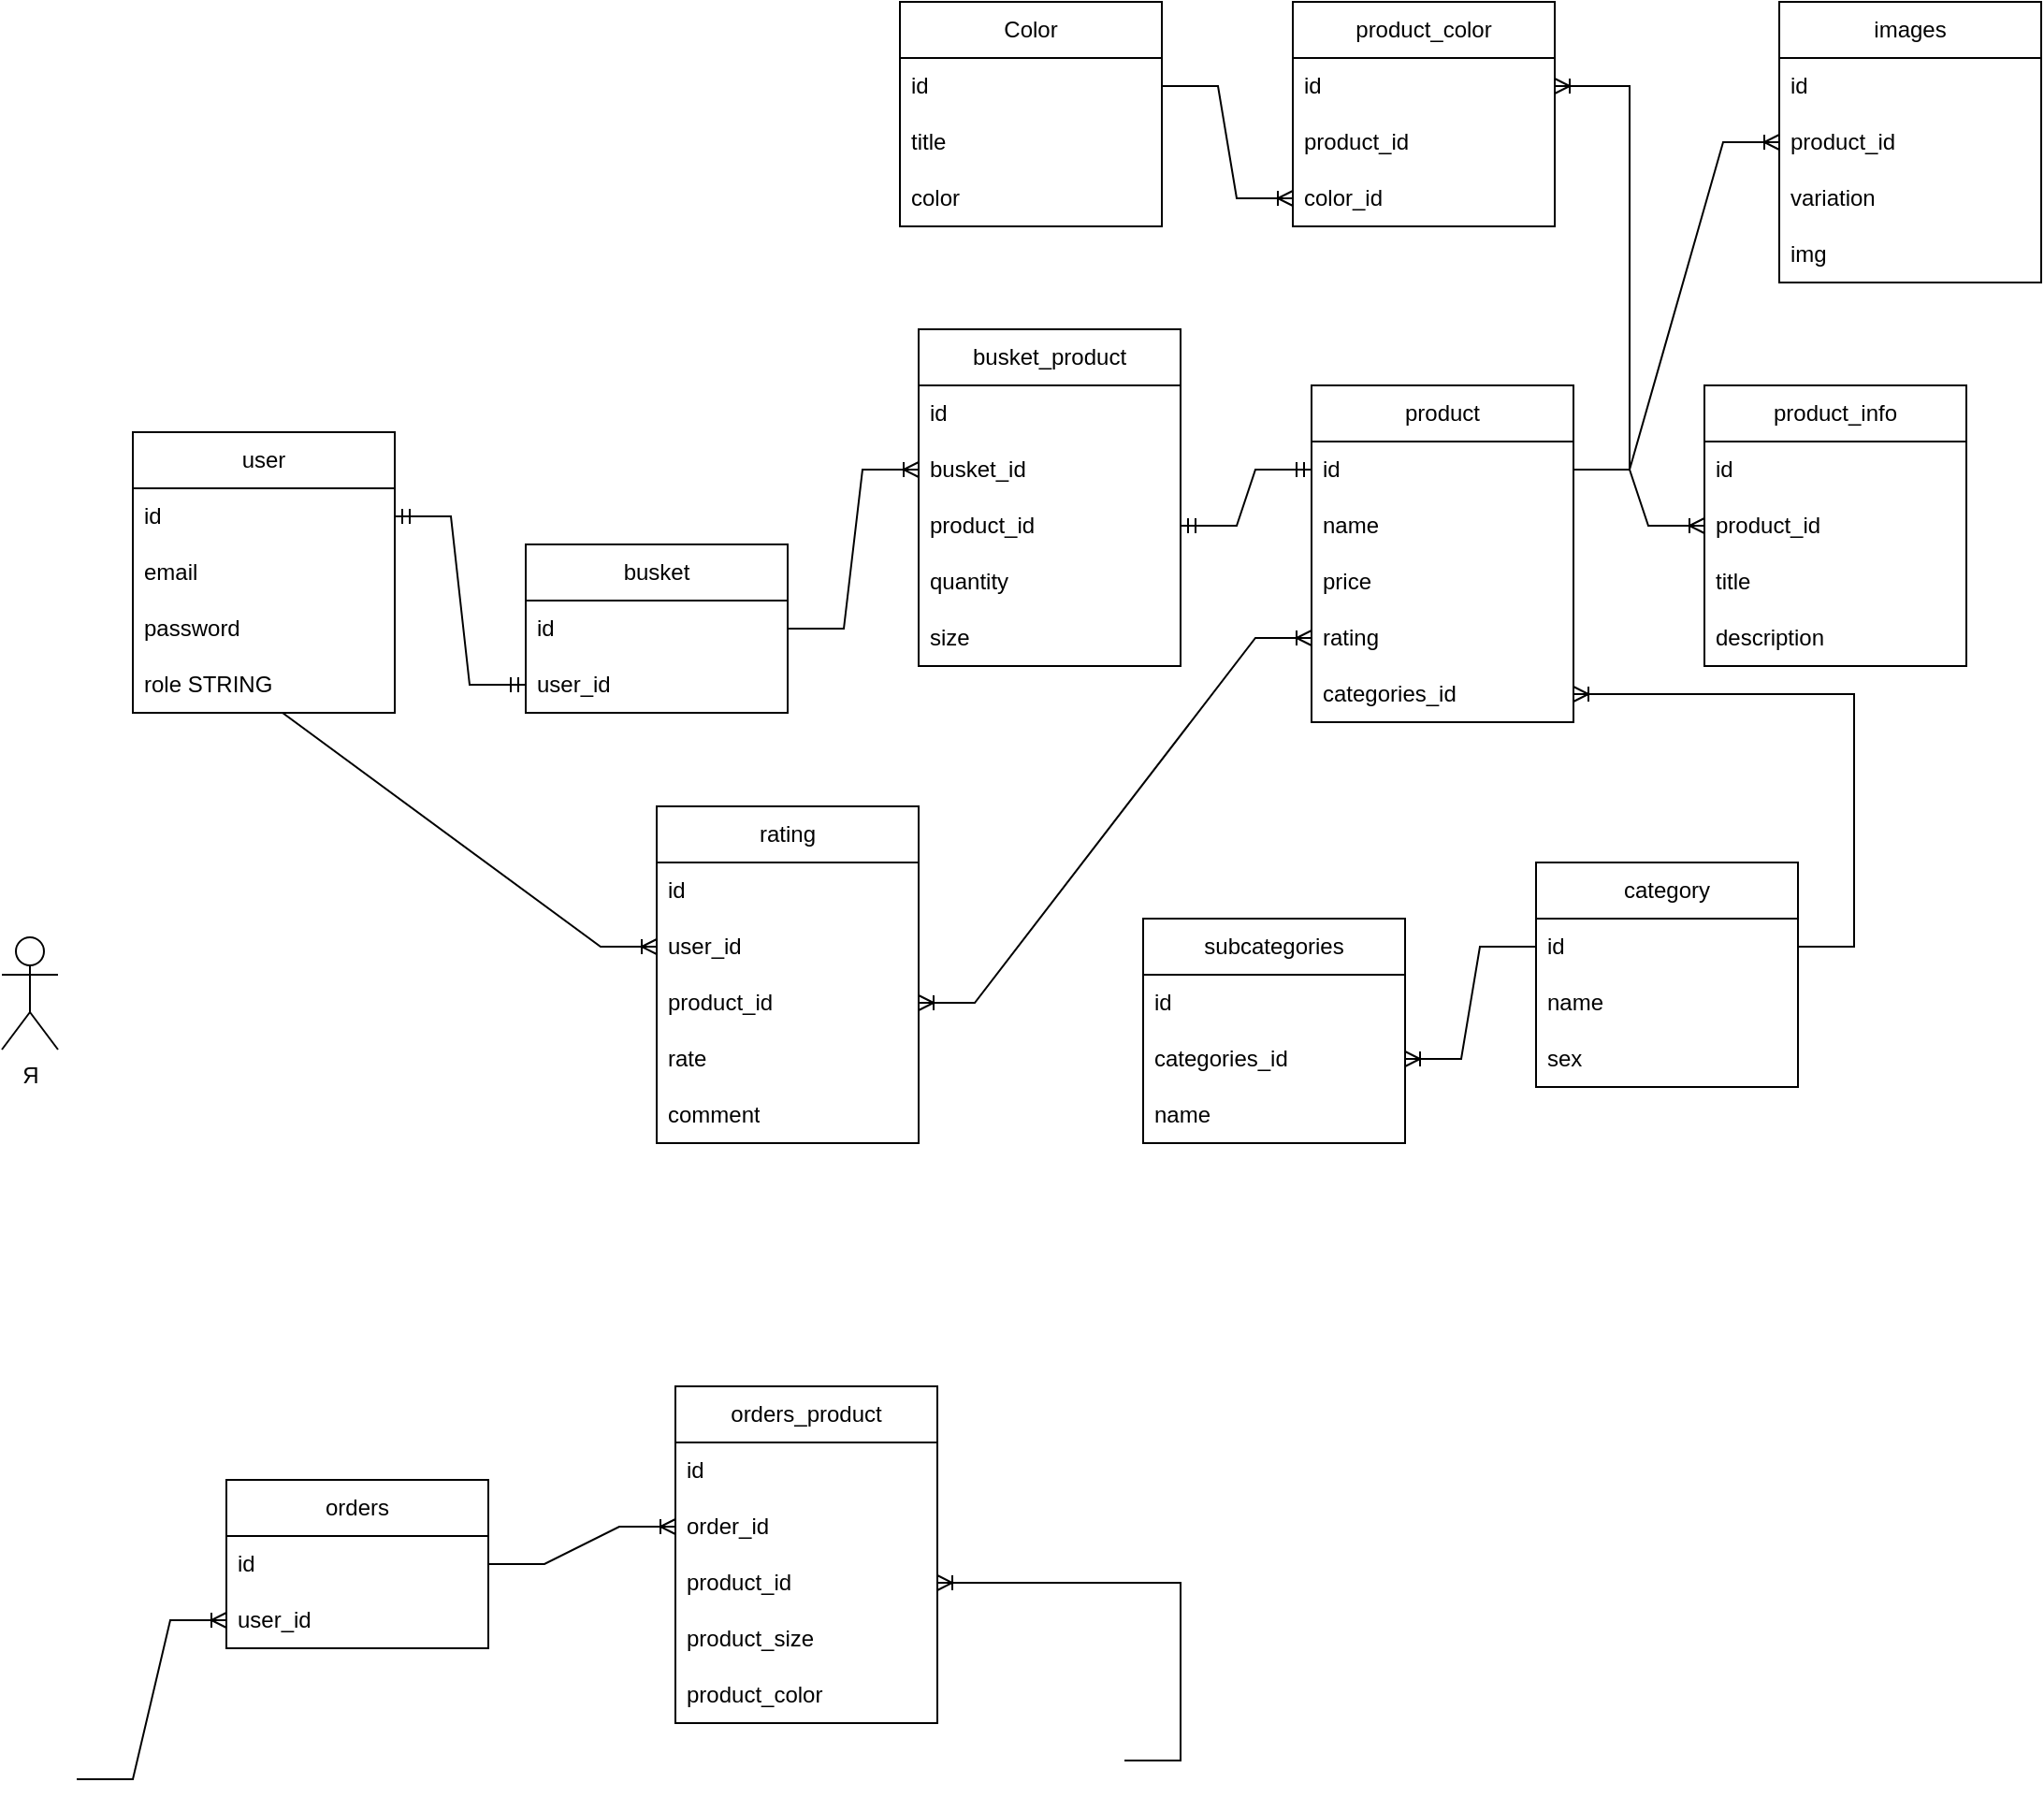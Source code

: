 <mxfile version="22.1.11" type="device">
  <diagram name="Сторінка-1" id="YkCIXC7knHmluyiYkISt">
    <mxGraphModel dx="1434" dy="780" grid="1" gridSize="10" guides="1" tooltips="1" connect="1" arrows="1" fold="1" page="1" pageScale="1" pageWidth="827" pageHeight="1169" math="0" shadow="0">
      <root>
        <mxCell id="0" />
        <mxCell id="1" parent="0" />
        <mxCell id="5MWL0-nEI8ZgV904CVtz-1" value="user" style="swimlane;fontStyle=0;childLayout=stackLayout;horizontal=1;startSize=30;horizontalStack=0;resizeParent=1;resizeParentMax=0;resizeLast=0;collapsible=1;marginBottom=0;whiteSpace=wrap;html=1;" parent="1" vertex="1">
          <mxGeometry x="340" y="300" width="140" height="150" as="geometry" />
        </mxCell>
        <mxCell id="5MWL0-nEI8ZgV904CVtz-2" value="id" style="text;strokeColor=none;fillColor=none;align=left;verticalAlign=middle;spacingLeft=4;spacingRight=4;overflow=hidden;points=[[0,0.5],[1,0.5]];portConstraint=eastwest;rotatable=0;whiteSpace=wrap;html=1;" parent="5MWL0-nEI8ZgV904CVtz-1" vertex="1">
          <mxGeometry y="30" width="140" height="30" as="geometry" />
        </mxCell>
        <mxCell id="5MWL0-nEI8ZgV904CVtz-3" value="email" style="text;strokeColor=none;fillColor=none;align=left;verticalAlign=middle;spacingLeft=4;spacingRight=4;overflow=hidden;points=[[0,0.5],[1,0.5]];portConstraint=eastwest;rotatable=0;whiteSpace=wrap;html=1;" parent="5MWL0-nEI8ZgV904CVtz-1" vertex="1">
          <mxGeometry y="60" width="140" height="30" as="geometry" />
        </mxCell>
        <mxCell id="5MWL0-nEI8ZgV904CVtz-4" value="password" style="text;strokeColor=none;fillColor=none;align=left;verticalAlign=middle;spacingLeft=4;spacingRight=4;overflow=hidden;points=[[0,0.5],[1,0.5]];portConstraint=eastwest;rotatable=0;whiteSpace=wrap;html=1;" parent="5MWL0-nEI8ZgV904CVtz-1" vertex="1">
          <mxGeometry y="90" width="140" height="30" as="geometry" />
        </mxCell>
        <mxCell id="5MWL0-nEI8ZgV904CVtz-5" value="role STRING" style="text;strokeColor=none;fillColor=none;align=left;verticalAlign=middle;spacingLeft=4;spacingRight=4;overflow=hidden;points=[[0,0.5],[1,0.5]];portConstraint=eastwest;rotatable=0;whiteSpace=wrap;html=1;" parent="5MWL0-nEI8ZgV904CVtz-1" vertex="1">
          <mxGeometry y="120" width="140" height="30" as="geometry" />
        </mxCell>
        <mxCell id="5MWL0-nEI8ZgV904CVtz-6" value="busket" style="swimlane;fontStyle=0;childLayout=stackLayout;horizontal=1;startSize=30;horizontalStack=0;resizeParent=1;resizeParentMax=0;resizeLast=0;collapsible=1;marginBottom=0;whiteSpace=wrap;html=1;" parent="1" vertex="1">
          <mxGeometry x="550" y="360" width="140" height="90" as="geometry" />
        </mxCell>
        <mxCell id="5MWL0-nEI8ZgV904CVtz-7" value="id" style="text;strokeColor=none;fillColor=none;align=left;verticalAlign=middle;spacingLeft=4;spacingRight=4;overflow=hidden;points=[[0,0.5],[1,0.5]];portConstraint=eastwest;rotatable=0;whiteSpace=wrap;html=1;" parent="5MWL0-nEI8ZgV904CVtz-6" vertex="1">
          <mxGeometry y="30" width="140" height="30" as="geometry" />
        </mxCell>
        <mxCell id="5MWL0-nEI8ZgV904CVtz-8" value="user_id" style="text;strokeColor=none;fillColor=none;align=left;verticalAlign=middle;spacingLeft=4;spacingRight=4;overflow=hidden;points=[[0,0.5],[1,0.5]];portConstraint=eastwest;rotatable=0;whiteSpace=wrap;html=1;" parent="5MWL0-nEI8ZgV904CVtz-6" vertex="1">
          <mxGeometry y="60" width="140" height="30" as="geometry" />
        </mxCell>
        <mxCell id="5MWL0-nEI8ZgV904CVtz-11" value="" style="edgeStyle=entityRelationEdgeStyle;fontSize=12;html=1;endArrow=ERmandOne;startArrow=ERmandOne;rounded=0;" parent="1" source="5MWL0-nEI8ZgV904CVtz-2" target="5MWL0-nEI8ZgV904CVtz-8" edge="1">
          <mxGeometry width="100" height="100" relative="1" as="geometry">
            <mxPoint x="540" y="630" as="sourcePoint" />
            <mxPoint x="640" y="530" as="targetPoint" />
          </mxGeometry>
        </mxCell>
        <mxCell id="5MWL0-nEI8ZgV904CVtz-12" value="product" style="swimlane;fontStyle=0;childLayout=stackLayout;horizontal=1;startSize=30;horizontalStack=0;resizeParent=1;resizeParentMax=0;resizeLast=0;collapsible=1;marginBottom=0;whiteSpace=wrap;html=1;" parent="1" vertex="1">
          <mxGeometry x="970" y="275" width="140" height="180" as="geometry" />
        </mxCell>
        <mxCell id="5MWL0-nEI8ZgV904CVtz-13" value="id" style="text;strokeColor=none;fillColor=none;align=left;verticalAlign=middle;spacingLeft=4;spacingRight=4;overflow=hidden;points=[[0,0.5],[1,0.5]];portConstraint=eastwest;rotatable=0;whiteSpace=wrap;html=1;" parent="5MWL0-nEI8ZgV904CVtz-12" vertex="1">
          <mxGeometry y="30" width="140" height="30" as="geometry" />
        </mxCell>
        <mxCell id="5MWL0-nEI8ZgV904CVtz-14" value="name" style="text;strokeColor=none;fillColor=none;align=left;verticalAlign=middle;spacingLeft=4;spacingRight=4;overflow=hidden;points=[[0,0.5],[1,0.5]];portConstraint=eastwest;rotatable=0;whiteSpace=wrap;html=1;" parent="5MWL0-nEI8ZgV904CVtz-12" vertex="1">
          <mxGeometry y="60" width="140" height="30" as="geometry" />
        </mxCell>
        <mxCell id="5MWL0-nEI8ZgV904CVtz-15" value="price" style="text;strokeColor=none;fillColor=none;align=left;verticalAlign=middle;spacingLeft=4;spacingRight=4;overflow=hidden;points=[[0,0.5],[1,0.5]];portConstraint=eastwest;rotatable=0;whiteSpace=wrap;html=1;" parent="5MWL0-nEI8ZgV904CVtz-12" vertex="1">
          <mxGeometry y="90" width="140" height="30" as="geometry" />
        </mxCell>
        <mxCell id="5MWL0-nEI8ZgV904CVtz-16" value="rating" style="text;strokeColor=none;fillColor=none;align=left;verticalAlign=middle;spacingLeft=4;spacingRight=4;overflow=hidden;points=[[0,0.5],[1,0.5]];portConstraint=eastwest;rotatable=0;whiteSpace=wrap;html=1;" parent="5MWL0-nEI8ZgV904CVtz-12" vertex="1">
          <mxGeometry y="120" width="140" height="30" as="geometry" />
        </mxCell>
        <mxCell id="5MWL0-nEI8ZgV904CVtz-18" value="categories_id" style="text;strokeColor=none;fillColor=none;align=left;verticalAlign=middle;spacingLeft=4;spacingRight=4;overflow=hidden;points=[[0,0.5],[1,0.5]];portConstraint=eastwest;rotatable=0;whiteSpace=wrap;html=1;" parent="5MWL0-nEI8ZgV904CVtz-12" vertex="1">
          <mxGeometry y="150" width="140" height="30" as="geometry" />
        </mxCell>
        <mxCell id="5MWL0-nEI8ZgV904CVtz-20" value="category" style="swimlane;fontStyle=0;childLayout=stackLayout;horizontal=1;startSize=30;horizontalStack=0;resizeParent=1;resizeParentMax=0;resizeLast=0;collapsible=1;marginBottom=0;whiteSpace=wrap;html=1;" parent="1" vertex="1">
          <mxGeometry x="1090" y="530" width="140" height="120" as="geometry" />
        </mxCell>
        <mxCell id="5MWL0-nEI8ZgV904CVtz-21" value="id" style="text;strokeColor=none;fillColor=none;align=left;verticalAlign=middle;spacingLeft=4;spacingRight=4;overflow=hidden;points=[[0,0.5],[1,0.5]];portConstraint=eastwest;rotatable=0;whiteSpace=wrap;html=1;" parent="5MWL0-nEI8ZgV904CVtz-20" vertex="1">
          <mxGeometry y="30" width="140" height="30" as="geometry" />
        </mxCell>
        <mxCell id="5MWL0-nEI8ZgV904CVtz-22" value="name" style="text;strokeColor=none;fillColor=none;align=left;verticalAlign=middle;spacingLeft=4;spacingRight=4;overflow=hidden;points=[[0,0.5],[1,0.5]];portConstraint=eastwest;rotatable=0;whiteSpace=wrap;html=1;" parent="5MWL0-nEI8ZgV904CVtz-20" vertex="1">
          <mxGeometry y="60" width="140" height="30" as="geometry" />
        </mxCell>
        <mxCell id="mlr-rR-SufKsn7wQ95hr-1" value="sex" style="text;strokeColor=none;fillColor=none;align=left;verticalAlign=middle;spacingLeft=4;spacingRight=4;overflow=hidden;points=[[0,0.5],[1,0.5]];portConstraint=eastwest;rotatable=0;whiteSpace=wrap;html=1;" vertex="1" parent="5MWL0-nEI8ZgV904CVtz-20">
          <mxGeometry y="90" width="140" height="30" as="geometry" />
        </mxCell>
        <mxCell id="5MWL0-nEI8ZgV904CVtz-26" value="" style="edgeStyle=entityRelationEdgeStyle;fontSize=12;html=1;endArrow=ERoneToMany;rounded=0;" parent="1" source="5MWL0-nEI8ZgV904CVtz-21" target="5MWL0-nEI8ZgV904CVtz-18" edge="1">
          <mxGeometry width="100" height="100" relative="1" as="geometry">
            <mxPoint x="750" y="630" as="sourcePoint" />
            <mxPoint x="850" y="530" as="targetPoint" />
            <Array as="points">
              <mxPoint x="1160" y="785" />
              <mxPoint x="1190" y="540" />
              <mxPoint x="1090" y="540" />
              <mxPoint x="1120" y="540" />
              <mxPoint x="940" y="530" />
              <mxPoint x="1160" y="640" />
              <mxPoint x="1120" y="470" />
              <mxPoint x="1160" y="490" />
              <mxPoint x="1170" y="640" />
            </Array>
          </mxGeometry>
        </mxCell>
        <mxCell id="5MWL0-nEI8ZgV904CVtz-28" value="product_info" style="swimlane;fontStyle=0;childLayout=stackLayout;horizontal=1;startSize=30;horizontalStack=0;resizeParent=1;resizeParentMax=0;resizeLast=0;collapsible=1;marginBottom=0;whiteSpace=wrap;html=1;" parent="1" vertex="1">
          <mxGeometry x="1180" y="275" width="140" height="150" as="geometry" />
        </mxCell>
        <mxCell id="5MWL0-nEI8ZgV904CVtz-29" value="id" style="text;strokeColor=none;fillColor=none;align=left;verticalAlign=middle;spacingLeft=4;spacingRight=4;overflow=hidden;points=[[0,0.5],[1,0.5]];portConstraint=eastwest;rotatable=0;whiteSpace=wrap;html=1;" parent="5MWL0-nEI8ZgV904CVtz-28" vertex="1">
          <mxGeometry y="30" width="140" height="30" as="geometry" />
        </mxCell>
        <mxCell id="5MWL0-nEI8ZgV904CVtz-30" value="product_id" style="text;strokeColor=none;fillColor=none;align=left;verticalAlign=middle;spacingLeft=4;spacingRight=4;overflow=hidden;points=[[0,0.5],[1,0.5]];portConstraint=eastwest;rotatable=0;whiteSpace=wrap;html=1;" parent="5MWL0-nEI8ZgV904CVtz-28" vertex="1">
          <mxGeometry y="60" width="140" height="30" as="geometry" />
        </mxCell>
        <mxCell id="5MWL0-nEI8ZgV904CVtz-31" value="title" style="text;strokeColor=none;fillColor=none;align=left;verticalAlign=middle;spacingLeft=4;spacingRight=4;overflow=hidden;points=[[0,0.5],[1,0.5]];portConstraint=eastwest;rotatable=0;whiteSpace=wrap;html=1;" parent="5MWL0-nEI8ZgV904CVtz-28" vertex="1">
          <mxGeometry y="90" width="140" height="30" as="geometry" />
        </mxCell>
        <mxCell id="5MWL0-nEI8ZgV904CVtz-32" value="description" style="text;strokeColor=none;fillColor=none;align=left;verticalAlign=middle;spacingLeft=4;spacingRight=4;overflow=hidden;points=[[0,0.5],[1,0.5]];portConstraint=eastwest;rotatable=0;whiteSpace=wrap;html=1;" parent="5MWL0-nEI8ZgV904CVtz-28" vertex="1">
          <mxGeometry y="120" width="140" height="30" as="geometry" />
        </mxCell>
        <mxCell id="5MWL0-nEI8ZgV904CVtz-33" value="" style="edgeStyle=entityRelationEdgeStyle;fontSize=12;html=1;endArrow=ERoneToMany;rounded=0;" parent="1" source="5MWL0-nEI8ZgV904CVtz-13" target="5MWL0-nEI8ZgV904CVtz-30" edge="1">
          <mxGeometry width="100" height="100" relative="1" as="geometry">
            <mxPoint x="1280" y="710" as="sourcePoint" />
            <mxPoint x="1360" y="520" as="targetPoint" />
            <Array as="points">
              <mxPoint x="1560" y="810" />
              <mxPoint x="1560" y="665" />
              <mxPoint x="1520" y="495" />
              <mxPoint x="1560" y="515" />
              <mxPoint x="1570" y="665" />
            </Array>
          </mxGeometry>
        </mxCell>
        <mxCell id="5MWL0-nEI8ZgV904CVtz-34" value="busket_product" style="swimlane;fontStyle=0;childLayout=stackLayout;horizontal=1;startSize=30;horizontalStack=0;resizeParent=1;resizeParentMax=0;resizeLast=0;collapsible=1;marginBottom=0;whiteSpace=wrap;html=1;" parent="1" vertex="1">
          <mxGeometry x="760" y="245" width="140" height="180" as="geometry" />
        </mxCell>
        <mxCell id="5MWL0-nEI8ZgV904CVtz-35" value="id" style="text;strokeColor=none;fillColor=none;align=left;verticalAlign=middle;spacingLeft=4;spacingRight=4;overflow=hidden;points=[[0,0.5],[1,0.5]];portConstraint=eastwest;rotatable=0;whiteSpace=wrap;html=1;" parent="5MWL0-nEI8ZgV904CVtz-34" vertex="1">
          <mxGeometry y="30" width="140" height="30" as="geometry" />
        </mxCell>
        <mxCell id="5MWL0-nEI8ZgV904CVtz-36" value="busket_id" style="text;strokeColor=none;fillColor=none;align=left;verticalAlign=middle;spacingLeft=4;spacingRight=4;overflow=hidden;points=[[0,0.5],[1,0.5]];portConstraint=eastwest;rotatable=0;whiteSpace=wrap;html=1;" parent="5MWL0-nEI8ZgV904CVtz-34" vertex="1">
          <mxGeometry y="60" width="140" height="30" as="geometry" />
        </mxCell>
        <mxCell id="5MWL0-nEI8ZgV904CVtz-38" value="product_id" style="text;strokeColor=none;fillColor=none;align=left;verticalAlign=middle;spacingLeft=4;spacingRight=4;overflow=hidden;points=[[0,0.5],[1,0.5]];portConstraint=eastwest;rotatable=0;whiteSpace=wrap;html=1;" parent="5MWL0-nEI8ZgV904CVtz-34" vertex="1">
          <mxGeometry y="90" width="140" height="30" as="geometry" />
        </mxCell>
        <mxCell id="gnACn4G0oC28c5RjPpDY-5" value="quantity" style="text;strokeColor=none;fillColor=none;align=left;verticalAlign=middle;spacingLeft=4;spacingRight=4;overflow=hidden;points=[[0,0.5],[1,0.5]];portConstraint=eastwest;rotatable=0;whiteSpace=wrap;html=1;" parent="5MWL0-nEI8ZgV904CVtz-34" vertex="1">
          <mxGeometry y="120" width="140" height="30" as="geometry" />
        </mxCell>
        <mxCell id="mlr-rR-SufKsn7wQ95hr-2" value="size" style="text;strokeColor=none;fillColor=none;align=left;verticalAlign=middle;spacingLeft=4;spacingRight=4;overflow=hidden;points=[[0,0.5],[1,0.5]];portConstraint=eastwest;rotatable=0;whiteSpace=wrap;html=1;" vertex="1" parent="5MWL0-nEI8ZgV904CVtz-34">
          <mxGeometry y="150" width="140" height="30" as="geometry" />
        </mxCell>
        <mxCell id="5MWL0-nEI8ZgV904CVtz-42" value="" style="edgeStyle=entityRelationEdgeStyle;fontSize=12;html=1;endArrow=ERmandOne;startArrow=ERmandOne;rounded=0;" parent="1" source="5MWL0-nEI8ZgV904CVtz-38" target="5MWL0-nEI8ZgV904CVtz-13" edge="1">
          <mxGeometry width="100" height="100" relative="1" as="geometry">
            <mxPoint x="900" y="400" as="sourcePoint" />
            <mxPoint x="970" y="320" as="targetPoint" />
          </mxGeometry>
        </mxCell>
        <mxCell id="5MWL0-nEI8ZgV904CVtz-43" value="" style="edgeStyle=entityRelationEdgeStyle;fontSize=12;html=1;endArrow=ERoneToMany;rounded=0;" parent="1" source="5MWL0-nEI8ZgV904CVtz-7" target="5MWL0-nEI8ZgV904CVtz-36" edge="1">
          <mxGeometry width="100" height="100" relative="1" as="geometry">
            <mxPoint x="680" y="670" as="sourcePoint" />
            <mxPoint x="760" y="480" as="targetPoint" />
            <Array as="points">
              <mxPoint x="960" y="770" />
              <mxPoint x="960" y="625" />
              <mxPoint x="920" y="455" />
              <mxPoint x="960" y="475" />
              <mxPoint x="970" y="625" />
            </Array>
          </mxGeometry>
        </mxCell>
        <mxCell id="5MWL0-nEI8ZgV904CVtz-44" value="rating" style="swimlane;fontStyle=0;childLayout=stackLayout;horizontal=1;startSize=30;horizontalStack=0;resizeParent=1;resizeParentMax=0;resizeLast=0;collapsible=1;marginBottom=0;whiteSpace=wrap;html=1;" parent="1" vertex="1">
          <mxGeometry x="620" y="500" width="140" height="180" as="geometry" />
        </mxCell>
        <mxCell id="5MWL0-nEI8ZgV904CVtz-45" value="id" style="text;strokeColor=none;fillColor=none;align=left;verticalAlign=middle;spacingLeft=4;spacingRight=4;overflow=hidden;points=[[0,0.5],[1,0.5]];portConstraint=eastwest;rotatable=0;whiteSpace=wrap;html=1;" parent="5MWL0-nEI8ZgV904CVtz-44" vertex="1">
          <mxGeometry y="30" width="140" height="30" as="geometry" />
        </mxCell>
        <mxCell id="5MWL0-nEI8ZgV904CVtz-46" value="user_id" style="text;strokeColor=none;fillColor=none;align=left;verticalAlign=middle;spacingLeft=4;spacingRight=4;overflow=hidden;points=[[0,0.5],[1,0.5]];portConstraint=eastwest;rotatable=0;whiteSpace=wrap;html=1;" parent="5MWL0-nEI8ZgV904CVtz-44" vertex="1">
          <mxGeometry y="60" width="140" height="30" as="geometry" />
        </mxCell>
        <mxCell id="5MWL0-nEI8ZgV904CVtz-47" value="product_id" style="text;strokeColor=none;fillColor=none;align=left;verticalAlign=middle;spacingLeft=4;spacingRight=4;overflow=hidden;points=[[0,0.5],[1,0.5]];portConstraint=eastwest;rotatable=0;whiteSpace=wrap;html=1;" parent="5MWL0-nEI8ZgV904CVtz-44" vertex="1">
          <mxGeometry y="90" width="140" height="30" as="geometry" />
        </mxCell>
        <mxCell id="5MWL0-nEI8ZgV904CVtz-48" value="rate" style="text;strokeColor=none;fillColor=none;align=left;verticalAlign=middle;spacingLeft=4;spacingRight=4;overflow=hidden;points=[[0,0.5],[1,0.5]];portConstraint=eastwest;rotatable=0;whiteSpace=wrap;html=1;" parent="5MWL0-nEI8ZgV904CVtz-44" vertex="1">
          <mxGeometry y="120" width="140" height="30" as="geometry" />
        </mxCell>
        <mxCell id="mlr-rR-SufKsn7wQ95hr-16" value="comment" style="text;strokeColor=none;fillColor=none;align=left;verticalAlign=middle;spacingLeft=4;spacingRight=4;overflow=hidden;points=[[0,0.5],[1,0.5]];portConstraint=eastwest;rotatable=0;whiteSpace=wrap;html=1;" vertex="1" parent="5MWL0-nEI8ZgV904CVtz-44">
          <mxGeometry y="150" width="140" height="30" as="geometry" />
        </mxCell>
        <mxCell id="5MWL0-nEI8ZgV904CVtz-49" value="" style="edgeStyle=entityRelationEdgeStyle;fontSize=12;html=1;endArrow=ERoneToMany;rounded=0;" parent="1" target="5MWL0-nEI8ZgV904CVtz-46" edge="1">
          <mxGeometry width="100" height="100" relative="1" as="geometry">
            <mxPoint x="390" y="450" as="sourcePoint" />
            <mxPoint x="430" y="645" as="targetPoint" />
            <Array as="points">
              <mxPoint x="610" y="800" />
              <mxPoint x="610" y="655" />
              <mxPoint x="570" y="485" />
              <mxPoint x="610" y="505" />
              <mxPoint x="620" y="655" />
            </Array>
          </mxGeometry>
        </mxCell>
        <mxCell id="5MWL0-nEI8ZgV904CVtz-50" value="" style="edgeStyle=entityRelationEdgeStyle;fontSize=12;html=1;endArrow=ERoneToMany;startArrow=ERoneToMany;rounded=0;startFill=0;endFill=0;" parent="1" source="5MWL0-nEI8ZgV904CVtz-47" target="5MWL0-nEI8ZgV904CVtz-16" edge="1">
          <mxGeometry width="100" height="100" relative="1" as="geometry">
            <mxPoint x="640.94" y="605.99" as="sourcePoint" />
            <mxPoint x="970" y="450" as="targetPoint" />
          </mxGeometry>
        </mxCell>
        <mxCell id="gnACn4G0oC28c5RjPpDY-8" value="subcategories" style="swimlane;fontStyle=0;childLayout=stackLayout;horizontal=1;startSize=30;horizontalStack=0;resizeParent=1;resizeParentMax=0;resizeLast=0;collapsible=1;marginBottom=0;whiteSpace=wrap;html=1;" parent="1" vertex="1">
          <mxGeometry x="880" y="560" width="140" height="120" as="geometry" />
        </mxCell>
        <mxCell id="gnACn4G0oC28c5RjPpDY-9" value="id" style="text;strokeColor=none;fillColor=none;align=left;verticalAlign=middle;spacingLeft=4;spacingRight=4;overflow=hidden;points=[[0,0.5],[1,0.5]];portConstraint=eastwest;rotatable=0;whiteSpace=wrap;html=1;" parent="gnACn4G0oC28c5RjPpDY-8" vertex="1">
          <mxGeometry y="30" width="140" height="30" as="geometry" />
        </mxCell>
        <mxCell id="gnACn4G0oC28c5RjPpDY-12" value="categories_id" style="text;strokeColor=none;fillColor=none;align=left;verticalAlign=middle;spacingLeft=4;spacingRight=4;overflow=hidden;points=[[0,0.5],[1,0.5]];portConstraint=eastwest;rotatable=0;whiteSpace=wrap;html=1;" parent="gnACn4G0oC28c5RjPpDY-8" vertex="1">
          <mxGeometry y="60" width="140" height="30" as="geometry" />
        </mxCell>
        <mxCell id="gnACn4G0oC28c5RjPpDY-10" value="name" style="text;strokeColor=none;fillColor=none;align=left;verticalAlign=middle;spacingLeft=4;spacingRight=4;overflow=hidden;points=[[0,0.5],[1,0.5]];portConstraint=eastwest;rotatable=0;whiteSpace=wrap;html=1;" parent="gnACn4G0oC28c5RjPpDY-8" vertex="1">
          <mxGeometry y="90" width="140" height="30" as="geometry" />
        </mxCell>
        <mxCell id="gnACn4G0oC28c5RjPpDY-13" value="" style="edgeStyle=entityRelationEdgeStyle;fontSize=12;html=1;endArrow=ERoneToMany;rounded=0;" parent="1" source="5MWL0-nEI8ZgV904CVtz-21" target="gnACn4G0oC28c5RjPpDY-12" edge="1">
          <mxGeometry width="100" height="100" relative="1" as="geometry">
            <mxPoint x="1210" y="735" as="sourcePoint" />
            <mxPoint x="1150" y="650" as="targetPoint" />
            <Array as="points">
              <mxPoint x="1200" y="965" />
              <mxPoint x="1200" y="820" />
              <mxPoint x="1160" y="650" />
              <mxPoint x="1200" y="670" />
              <mxPoint x="1210" y="820" />
            </Array>
          </mxGeometry>
        </mxCell>
        <mxCell id="gnACn4G0oC28c5RjPpDY-14" value="Я" style="shape=umlActor;verticalLabelPosition=bottom;verticalAlign=top;html=1;outlineConnect=0;" parent="1" vertex="1">
          <mxGeometry x="270" y="570" width="30" height="60" as="geometry" />
        </mxCell>
        <mxCell id="gnACn4G0oC28c5RjPpDY-15" value="images" style="swimlane;fontStyle=0;childLayout=stackLayout;horizontal=1;startSize=30;horizontalStack=0;resizeParent=1;resizeParentMax=0;resizeLast=0;collapsible=1;marginBottom=0;whiteSpace=wrap;html=1;" parent="1" vertex="1">
          <mxGeometry x="1220" y="70" width="140" height="150" as="geometry" />
        </mxCell>
        <mxCell id="gnACn4G0oC28c5RjPpDY-16" value="id" style="text;strokeColor=none;fillColor=none;align=left;verticalAlign=middle;spacingLeft=4;spacingRight=4;overflow=hidden;points=[[0,0.5],[1,0.5]];portConstraint=eastwest;rotatable=0;whiteSpace=wrap;html=1;" parent="gnACn4G0oC28c5RjPpDY-15" vertex="1">
          <mxGeometry y="30" width="140" height="30" as="geometry" />
        </mxCell>
        <mxCell id="gnACn4G0oC28c5RjPpDY-17" value="product_id" style="text;strokeColor=none;fillColor=none;align=left;verticalAlign=middle;spacingLeft=4;spacingRight=4;overflow=hidden;points=[[0,0.5],[1,0.5]];portConstraint=eastwest;rotatable=0;whiteSpace=wrap;html=1;" parent="gnACn4G0oC28c5RjPpDY-15" vertex="1">
          <mxGeometry y="60" width="140" height="30" as="geometry" />
        </mxCell>
        <mxCell id="gnACn4G0oC28c5RjPpDY-22" value="variation" style="text;strokeColor=none;fillColor=none;align=left;verticalAlign=middle;spacingLeft=4;spacingRight=4;overflow=hidden;points=[[0,0.5],[1,0.5]];portConstraint=eastwest;rotatable=0;whiteSpace=wrap;html=1;" parent="gnACn4G0oC28c5RjPpDY-15" vertex="1">
          <mxGeometry y="90" width="140" height="30" as="geometry" />
        </mxCell>
        <mxCell id="gnACn4G0oC28c5RjPpDY-18" value="img" style="text;strokeColor=none;fillColor=none;align=left;verticalAlign=middle;spacingLeft=4;spacingRight=4;overflow=hidden;points=[[0,0.5],[1,0.5]];portConstraint=eastwest;rotatable=0;whiteSpace=wrap;html=1;" parent="gnACn4G0oC28c5RjPpDY-15" vertex="1">
          <mxGeometry y="120" width="140" height="30" as="geometry" />
        </mxCell>
        <mxCell id="gnACn4G0oC28c5RjPpDY-19" value="" style="edgeStyle=entityRelationEdgeStyle;fontSize=12;html=1;endArrow=ERoneToMany;rounded=0;" parent="1" source="5MWL0-nEI8ZgV904CVtz-13" target="gnACn4G0oC28c5RjPpDY-17" edge="1">
          <mxGeometry width="100" height="100" relative="1" as="geometry">
            <mxPoint x="1140" y="415" as="sourcePoint" />
            <mxPoint x="1210" y="360" as="targetPoint" />
            <Array as="points">
              <mxPoint x="1590" y="905" />
              <mxPoint x="1590" y="760" />
              <mxPoint x="1550" y="590" />
              <mxPoint x="1590" y="610" />
              <mxPoint x="1600" y="760" />
            </Array>
          </mxGeometry>
        </mxCell>
        <mxCell id="gnACn4G0oC28c5RjPpDY-23" value="orders" style="swimlane;fontStyle=0;childLayout=stackLayout;horizontal=1;startSize=30;horizontalStack=0;resizeParent=1;resizeParentMax=0;resizeLast=0;collapsible=1;marginBottom=0;whiteSpace=wrap;html=1;" parent="1" vertex="1">
          <mxGeometry x="390" y="860" width="140" height="90" as="geometry" />
        </mxCell>
        <mxCell id="gnACn4G0oC28c5RjPpDY-24" value="id" style="text;strokeColor=none;fillColor=none;align=left;verticalAlign=middle;spacingLeft=4;spacingRight=4;overflow=hidden;points=[[0,0.5],[1,0.5]];portConstraint=eastwest;rotatable=0;whiteSpace=wrap;html=1;" parent="gnACn4G0oC28c5RjPpDY-23" vertex="1">
          <mxGeometry y="30" width="140" height="30" as="geometry" />
        </mxCell>
        <mxCell id="gnACn4G0oC28c5RjPpDY-25" value="user_id" style="text;strokeColor=none;fillColor=none;align=left;verticalAlign=middle;spacingLeft=4;spacingRight=4;overflow=hidden;points=[[0,0.5],[1,0.5]];portConstraint=eastwest;rotatable=0;whiteSpace=wrap;html=1;" parent="gnACn4G0oC28c5RjPpDY-23" vertex="1">
          <mxGeometry y="60" width="140" height="30" as="geometry" />
        </mxCell>
        <mxCell id="gnACn4G0oC28c5RjPpDY-28" value="orders_product" style="swimlane;fontStyle=0;childLayout=stackLayout;horizontal=1;startSize=30;horizontalStack=0;resizeParent=1;resizeParentMax=0;resizeLast=0;collapsible=1;marginBottom=0;whiteSpace=wrap;html=1;" parent="1" vertex="1">
          <mxGeometry x="630" y="810" width="140" height="180" as="geometry" />
        </mxCell>
        <mxCell id="gnACn4G0oC28c5RjPpDY-29" value="id" style="text;strokeColor=none;fillColor=none;align=left;verticalAlign=middle;spacingLeft=4;spacingRight=4;overflow=hidden;points=[[0,0.5],[1,0.5]];portConstraint=eastwest;rotatable=0;whiteSpace=wrap;html=1;" parent="gnACn4G0oC28c5RjPpDY-28" vertex="1">
          <mxGeometry y="30" width="140" height="30" as="geometry" />
        </mxCell>
        <mxCell id="gnACn4G0oC28c5RjPpDY-31" value="order_id" style="text;strokeColor=none;fillColor=none;align=left;verticalAlign=middle;spacingLeft=4;spacingRight=4;overflow=hidden;points=[[0,0.5],[1,0.5]];portConstraint=eastwest;rotatable=0;whiteSpace=wrap;html=1;" parent="gnACn4G0oC28c5RjPpDY-28" vertex="1">
          <mxGeometry y="60" width="140" height="30" as="geometry" />
        </mxCell>
        <mxCell id="gnACn4G0oC28c5RjPpDY-30" value="product_id" style="text;strokeColor=none;fillColor=none;align=left;verticalAlign=middle;spacingLeft=4;spacingRight=4;overflow=hidden;points=[[0,0.5],[1,0.5]];portConstraint=eastwest;rotatable=0;whiteSpace=wrap;html=1;" parent="gnACn4G0oC28c5RjPpDY-28" vertex="1">
          <mxGeometry y="90" width="140" height="30" as="geometry" />
        </mxCell>
        <mxCell id="gnACn4G0oC28c5RjPpDY-33" value="product_size" style="text;strokeColor=none;fillColor=none;align=left;verticalAlign=middle;spacingLeft=4;spacingRight=4;overflow=hidden;points=[[0,0.5],[1,0.5]];portConstraint=eastwest;rotatable=0;whiteSpace=wrap;html=1;" parent="gnACn4G0oC28c5RjPpDY-28" vertex="1">
          <mxGeometry y="120" width="140" height="30" as="geometry" />
        </mxCell>
        <mxCell id="gnACn4G0oC28c5RjPpDY-34" value="product_color" style="text;strokeColor=none;fillColor=none;align=left;verticalAlign=middle;spacingLeft=4;spacingRight=4;overflow=hidden;points=[[0,0.5],[1,0.5]];portConstraint=eastwest;rotatable=0;whiteSpace=wrap;html=1;" parent="gnACn4G0oC28c5RjPpDY-28" vertex="1">
          <mxGeometry y="150" width="140" height="30" as="geometry" />
        </mxCell>
        <mxCell id="gnACn4G0oC28c5RjPpDY-32" value="" style="edgeStyle=entityRelationEdgeStyle;fontSize=12;html=1;endArrow=ERoneToMany;rounded=0;" parent="1" source="gnACn4G0oC28c5RjPpDY-24" target="gnACn4G0oC28c5RjPpDY-31" edge="1">
          <mxGeometry width="100" height="100" relative="1" as="geometry">
            <mxPoint x="789.5" y="985" as="sourcePoint" />
            <mxPoint x="850.5" y="820" as="targetPoint" />
            <Array as="points">
              <mxPoint x="1239.5" y="1475" />
              <mxPoint x="1239.5" y="1330" />
              <mxPoint x="1199.5" y="1160" />
              <mxPoint x="1239.5" y="1180" />
              <mxPoint x="1249.5" y="1330" />
            </Array>
          </mxGeometry>
        </mxCell>
        <mxCell id="gnACn4G0oC28c5RjPpDY-35" value="" style="edgeStyle=entityRelationEdgeStyle;fontSize=12;html=1;endArrow=ERoneToMany;rounded=0;" parent="1" target="gnACn4G0oC28c5RjPpDY-25" edge="1">
          <mxGeometry width="100" height="100" relative="1" as="geometry">
            <mxPoint x="310" y="1020" as="sourcePoint" />
            <mxPoint x="320" y="970" as="targetPoint" />
            <Array as="points">
              <mxPoint x="929.5" y="1560" />
              <mxPoint x="929.5" y="1415" />
              <mxPoint x="889.5" y="1245" />
              <mxPoint x="929.5" y="1265" />
              <mxPoint x="939.5" y="1415" />
            </Array>
          </mxGeometry>
        </mxCell>
        <mxCell id="gnACn4G0oC28c5RjPpDY-36" value="" style="edgeStyle=entityRelationEdgeStyle;fontSize=12;html=1;endArrow=ERoneToMany;rounded=0;" parent="1" target="gnACn4G0oC28c5RjPpDY-30" edge="1">
          <mxGeometry width="100" height="100" relative="1" as="geometry">
            <mxPoint x="870" y="1010" as="sourcePoint" />
            <mxPoint x="930" y="900" as="targetPoint" />
            <Array as="points">
              <mxPoint x="1469.5" y="1525" />
              <mxPoint x="1469.5" y="1380" />
              <mxPoint x="1429.5" y="1210" />
              <mxPoint x="1469.5" y="1230" />
              <mxPoint x="1479.5" y="1380" />
            </Array>
          </mxGeometry>
        </mxCell>
        <mxCell id="mlr-rR-SufKsn7wQ95hr-3" value="Color" style="swimlane;fontStyle=0;childLayout=stackLayout;horizontal=1;startSize=30;horizontalStack=0;resizeParent=1;resizeParentMax=0;resizeLast=0;collapsible=1;marginBottom=0;whiteSpace=wrap;html=1;" vertex="1" parent="1">
          <mxGeometry x="750" y="70" width="140" height="120" as="geometry" />
        </mxCell>
        <mxCell id="mlr-rR-SufKsn7wQ95hr-4" value="id" style="text;strokeColor=none;fillColor=none;align=left;verticalAlign=middle;spacingLeft=4;spacingRight=4;overflow=hidden;points=[[0,0.5],[1,0.5]];portConstraint=eastwest;rotatable=0;whiteSpace=wrap;html=1;" vertex="1" parent="mlr-rR-SufKsn7wQ95hr-3">
          <mxGeometry y="30" width="140" height="30" as="geometry" />
        </mxCell>
        <mxCell id="mlr-rR-SufKsn7wQ95hr-6" value="title" style="text;strokeColor=none;fillColor=none;align=left;verticalAlign=middle;spacingLeft=4;spacingRight=4;overflow=hidden;points=[[0,0.5],[1,0.5]];portConstraint=eastwest;rotatable=0;whiteSpace=wrap;html=1;" vertex="1" parent="mlr-rR-SufKsn7wQ95hr-3">
          <mxGeometry y="60" width="140" height="30" as="geometry" />
        </mxCell>
        <mxCell id="mlr-rR-SufKsn7wQ95hr-7" value="color" style="text;strokeColor=none;fillColor=none;align=left;verticalAlign=middle;spacingLeft=4;spacingRight=4;overflow=hidden;points=[[0,0.5],[1,0.5]];portConstraint=eastwest;rotatable=0;whiteSpace=wrap;html=1;" vertex="1" parent="mlr-rR-SufKsn7wQ95hr-3">
          <mxGeometry y="90" width="140" height="30" as="geometry" />
        </mxCell>
        <mxCell id="mlr-rR-SufKsn7wQ95hr-8" value="product_color" style="swimlane;fontStyle=0;childLayout=stackLayout;horizontal=1;startSize=30;horizontalStack=0;resizeParent=1;resizeParentMax=0;resizeLast=0;collapsible=1;marginBottom=0;whiteSpace=wrap;html=1;" vertex="1" parent="1">
          <mxGeometry x="960" y="70" width="140" height="120" as="geometry" />
        </mxCell>
        <mxCell id="mlr-rR-SufKsn7wQ95hr-9" value="id" style="text;strokeColor=none;fillColor=none;align=left;verticalAlign=middle;spacingLeft=4;spacingRight=4;overflow=hidden;points=[[0,0.5],[1,0.5]];portConstraint=eastwest;rotatable=0;whiteSpace=wrap;html=1;" vertex="1" parent="mlr-rR-SufKsn7wQ95hr-8">
          <mxGeometry y="30" width="140" height="30" as="geometry" />
        </mxCell>
        <mxCell id="mlr-rR-SufKsn7wQ95hr-10" value="product_id" style="text;strokeColor=none;fillColor=none;align=left;verticalAlign=middle;spacingLeft=4;spacingRight=4;overflow=hidden;points=[[0,0.5],[1,0.5]];portConstraint=eastwest;rotatable=0;whiteSpace=wrap;html=1;" vertex="1" parent="mlr-rR-SufKsn7wQ95hr-8">
          <mxGeometry y="60" width="140" height="30" as="geometry" />
        </mxCell>
        <mxCell id="mlr-rR-SufKsn7wQ95hr-11" value="color_id" style="text;strokeColor=none;fillColor=none;align=left;verticalAlign=middle;spacingLeft=4;spacingRight=4;overflow=hidden;points=[[0,0.5],[1,0.5]];portConstraint=eastwest;rotatable=0;whiteSpace=wrap;html=1;" vertex="1" parent="mlr-rR-SufKsn7wQ95hr-8">
          <mxGeometry y="90" width="140" height="30" as="geometry" />
        </mxCell>
        <mxCell id="mlr-rR-SufKsn7wQ95hr-14" value="" style="edgeStyle=entityRelationEdgeStyle;fontSize=12;html=1;endArrow=ERoneToMany;rounded=0;" edge="1" parent="1" source="5MWL0-nEI8ZgV904CVtz-13" target="mlr-rR-SufKsn7wQ95hr-9">
          <mxGeometry width="100" height="100" relative="1" as="geometry">
            <mxPoint x="1080" y="230" as="sourcePoint" />
            <mxPoint x="1141" y="65" as="targetPoint" />
            <Array as="points">
              <mxPoint x="1530" y="720" />
              <mxPoint x="1530" y="575" />
              <mxPoint x="1490" y="405" />
              <mxPoint x="1530" y="425" />
              <mxPoint x="1540" y="575" />
            </Array>
          </mxGeometry>
        </mxCell>
        <mxCell id="mlr-rR-SufKsn7wQ95hr-15" value="" style="edgeStyle=entityRelationEdgeStyle;fontSize=12;html=1;endArrow=ERoneToMany;rounded=0;" edge="1" parent="1" source="mlr-rR-SufKsn7wQ95hr-4" target="mlr-rR-SufKsn7wQ95hr-11">
          <mxGeometry width="100" height="100" relative="1" as="geometry">
            <mxPoint x="660" y="205" as="sourcePoint" />
            <mxPoint x="580" y="-20" as="targetPoint" />
            <Array as="points">
              <mxPoint x="1080" y="605" />
              <mxPoint x="1080" y="460" />
              <mxPoint x="1040" y="290" />
              <mxPoint x="1080" y="310" />
              <mxPoint x="1090" y="460" />
            </Array>
          </mxGeometry>
        </mxCell>
      </root>
    </mxGraphModel>
  </diagram>
</mxfile>

